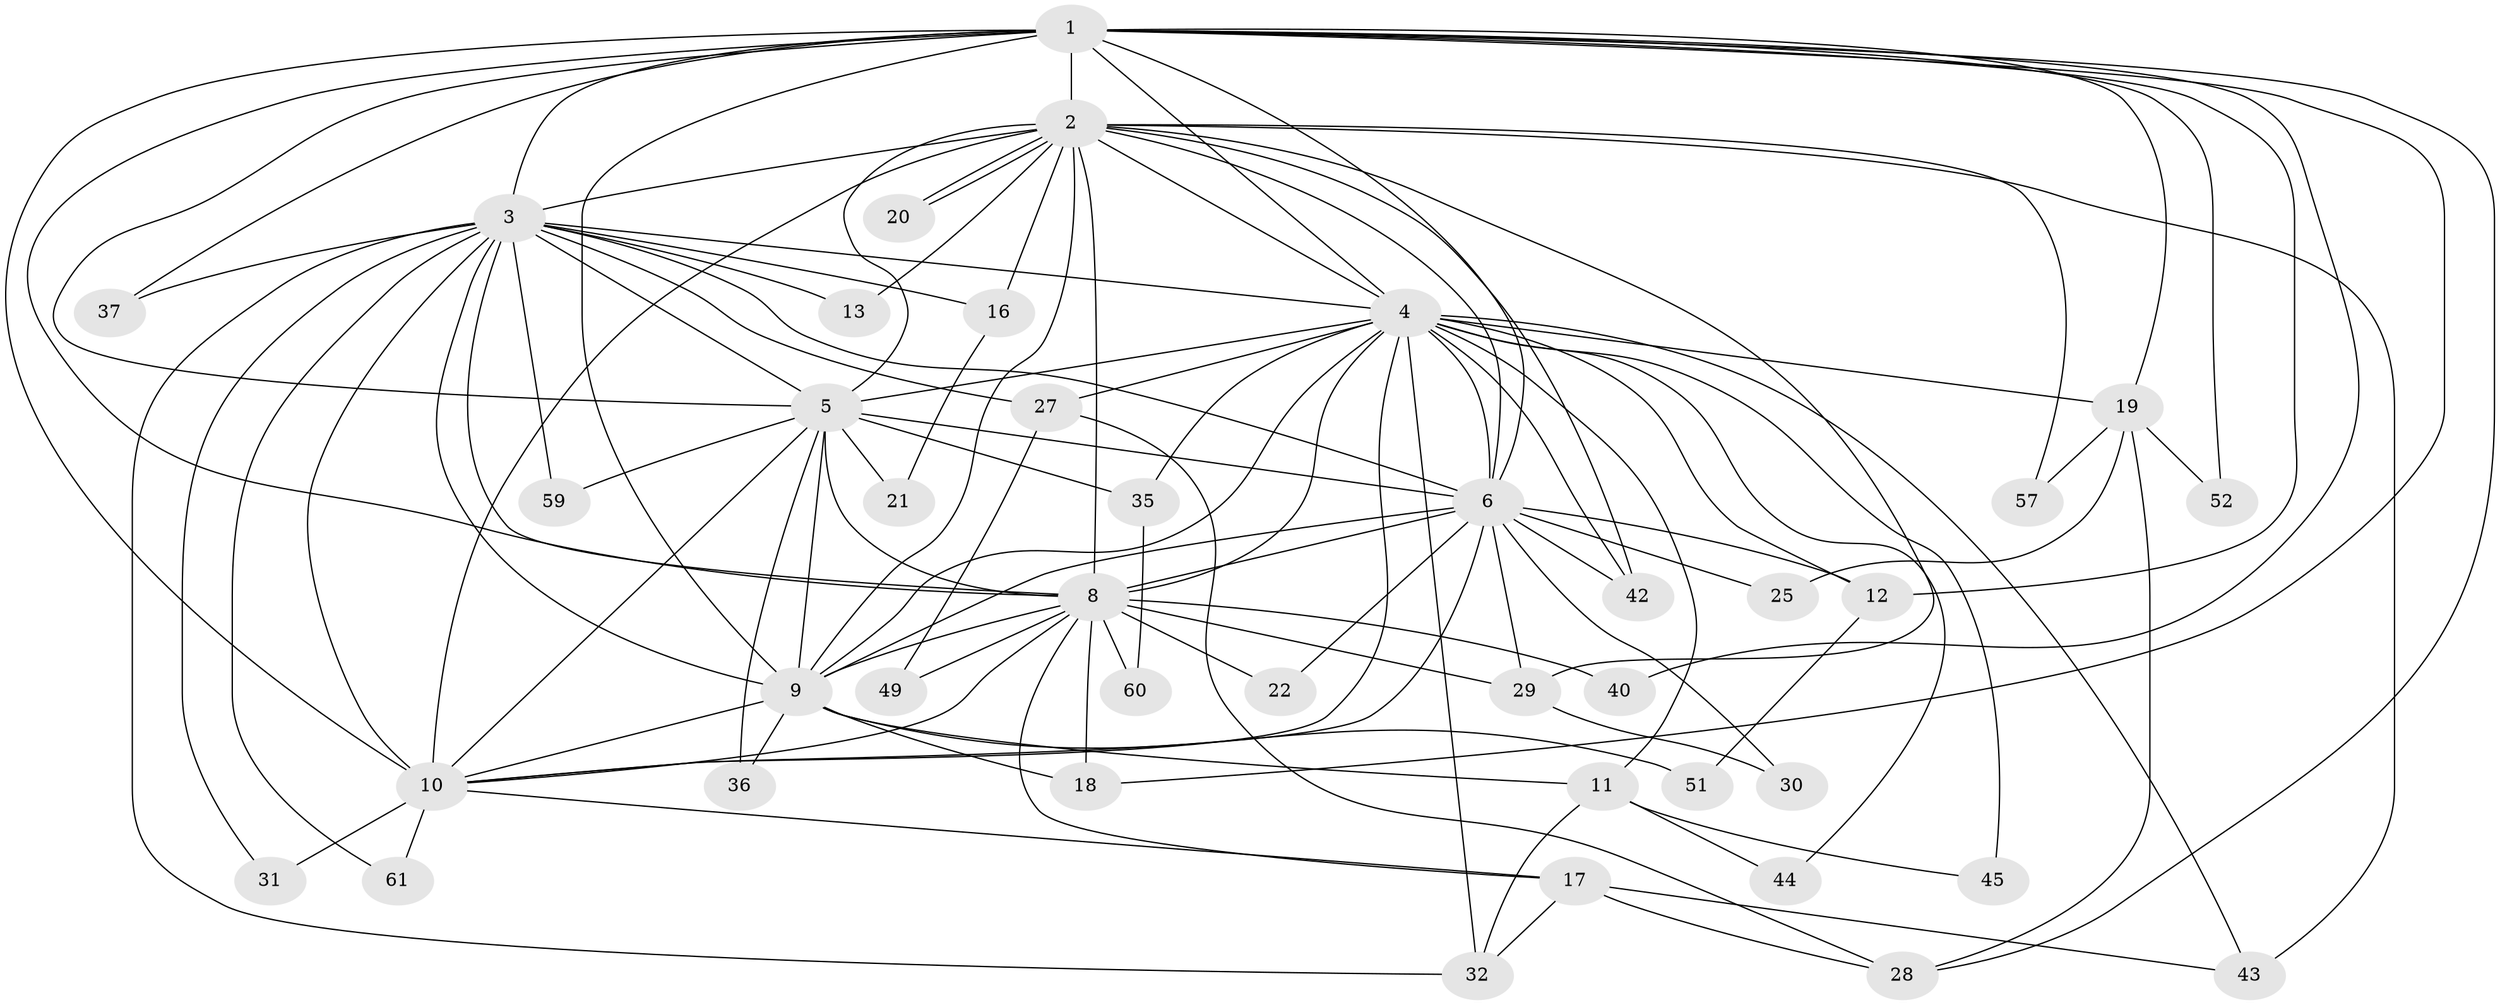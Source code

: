 // Generated by graph-tools (version 1.1) at 2025/23/03/03/25 07:23:42]
// undirected, 41 vertices, 109 edges
graph export_dot {
graph [start="1"]
  node [color=gray90,style=filled];
  1 [super="+33"];
  2 [super="+23"];
  3 [super="+7"];
  4 [super="+15"];
  5 [super="+34"];
  6 [super="+54"];
  8 [super="+56"];
  9 [super="+24"];
  10 [super="+55"];
  11 [super="+41"];
  12 [super="+14"];
  13;
  16;
  17;
  18 [super="+26"];
  19 [super="+58"];
  20;
  21;
  22 [super="+48"];
  25 [super="+50"];
  27;
  28 [super="+38"];
  29;
  30;
  31;
  32 [super="+39"];
  35;
  36;
  37 [super="+47"];
  40;
  42 [super="+53"];
  43 [super="+46"];
  44;
  45;
  49;
  51;
  52;
  57;
  59;
  60;
  61;
  1 -- 2;
  1 -- 3 [weight=2];
  1 -- 4;
  1 -- 5;
  1 -- 6;
  1 -- 8 [weight=2];
  1 -- 9;
  1 -- 10;
  1 -- 19;
  1 -- 28;
  1 -- 37;
  1 -- 40;
  1 -- 52;
  1 -- 12;
  1 -- 18;
  2 -- 3 [weight=2];
  2 -- 4;
  2 -- 5;
  2 -- 6;
  2 -- 8 [weight=2];
  2 -- 9;
  2 -- 10;
  2 -- 13;
  2 -- 16;
  2 -- 20;
  2 -- 20;
  2 -- 29;
  2 -- 43;
  2 -- 57;
  2 -- 42;
  3 -- 4 [weight=2];
  3 -- 5 [weight=2];
  3 -- 6 [weight=2];
  3 -- 8 [weight=2];
  3 -- 9 [weight=2];
  3 -- 10 [weight=2];
  3 -- 16;
  3 -- 32;
  3 -- 59;
  3 -- 61;
  3 -- 37 [weight=2];
  3 -- 13;
  3 -- 27;
  3 -- 31;
  4 -- 5;
  4 -- 6 [weight=2];
  4 -- 8;
  4 -- 9 [weight=2];
  4 -- 10;
  4 -- 11;
  4 -- 12;
  4 -- 19;
  4 -- 27;
  4 -- 35;
  4 -- 42;
  4 -- 43;
  4 -- 44;
  4 -- 45;
  4 -- 32;
  5 -- 6 [weight=2];
  5 -- 8 [weight=2];
  5 -- 9;
  5 -- 10;
  5 -- 21;
  5 -- 35;
  5 -- 36;
  5 -- 59;
  6 -- 8;
  6 -- 9;
  6 -- 10;
  6 -- 12;
  6 -- 22 [weight=2];
  6 -- 25;
  6 -- 29;
  6 -- 30;
  6 -- 42;
  8 -- 9;
  8 -- 10;
  8 -- 17;
  8 -- 18;
  8 -- 22;
  8 -- 40;
  8 -- 49;
  8 -- 60;
  8 -- 29;
  9 -- 10 [weight=2];
  9 -- 11;
  9 -- 18;
  9 -- 36;
  9 -- 51;
  10 -- 17;
  10 -- 31;
  10 -- 61;
  11 -- 44;
  11 -- 45;
  11 -- 32;
  12 -- 51;
  16 -- 21;
  17 -- 28;
  17 -- 32;
  17 -- 43;
  19 -- 25 [weight=2];
  19 -- 52;
  19 -- 57;
  19 -- 28;
  27 -- 49;
  27 -- 28;
  29 -- 30;
  35 -- 60;
}
